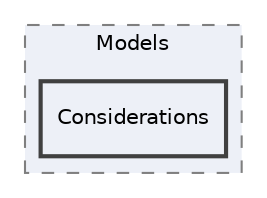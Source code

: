 digraph "Tests/Editor/UAS-UnitTests-Editor/UnitTests/Models/Considerations"
{
 // LATEX_PDF_SIZE
  edge [fontname="Helvetica",fontsize="10",labelfontname="Helvetica",labelfontsize="10"];
  node [fontname="Helvetica",fontsize="10",shape=record];
  compound=true
  subgraph clusterdir_014a7f63130a1189ec5be3e5da7d03d6 {
    graph [ bgcolor="#edf0f7", pencolor="grey50", style="filled,dashed,", label="Models", fontname="Helvetica", fontsize="10", URL="dir_014a7f63130a1189ec5be3e5da7d03d6.html"]
  dir_c241fe8bfeff80c6a9b110cd51490c08 [shape=box, label="Considerations", style="filled,bold,", fillcolor="#edf0f7", color="grey25", URL="dir_c241fe8bfeff80c6a9b110cd51490c08.html"];
  }
}
